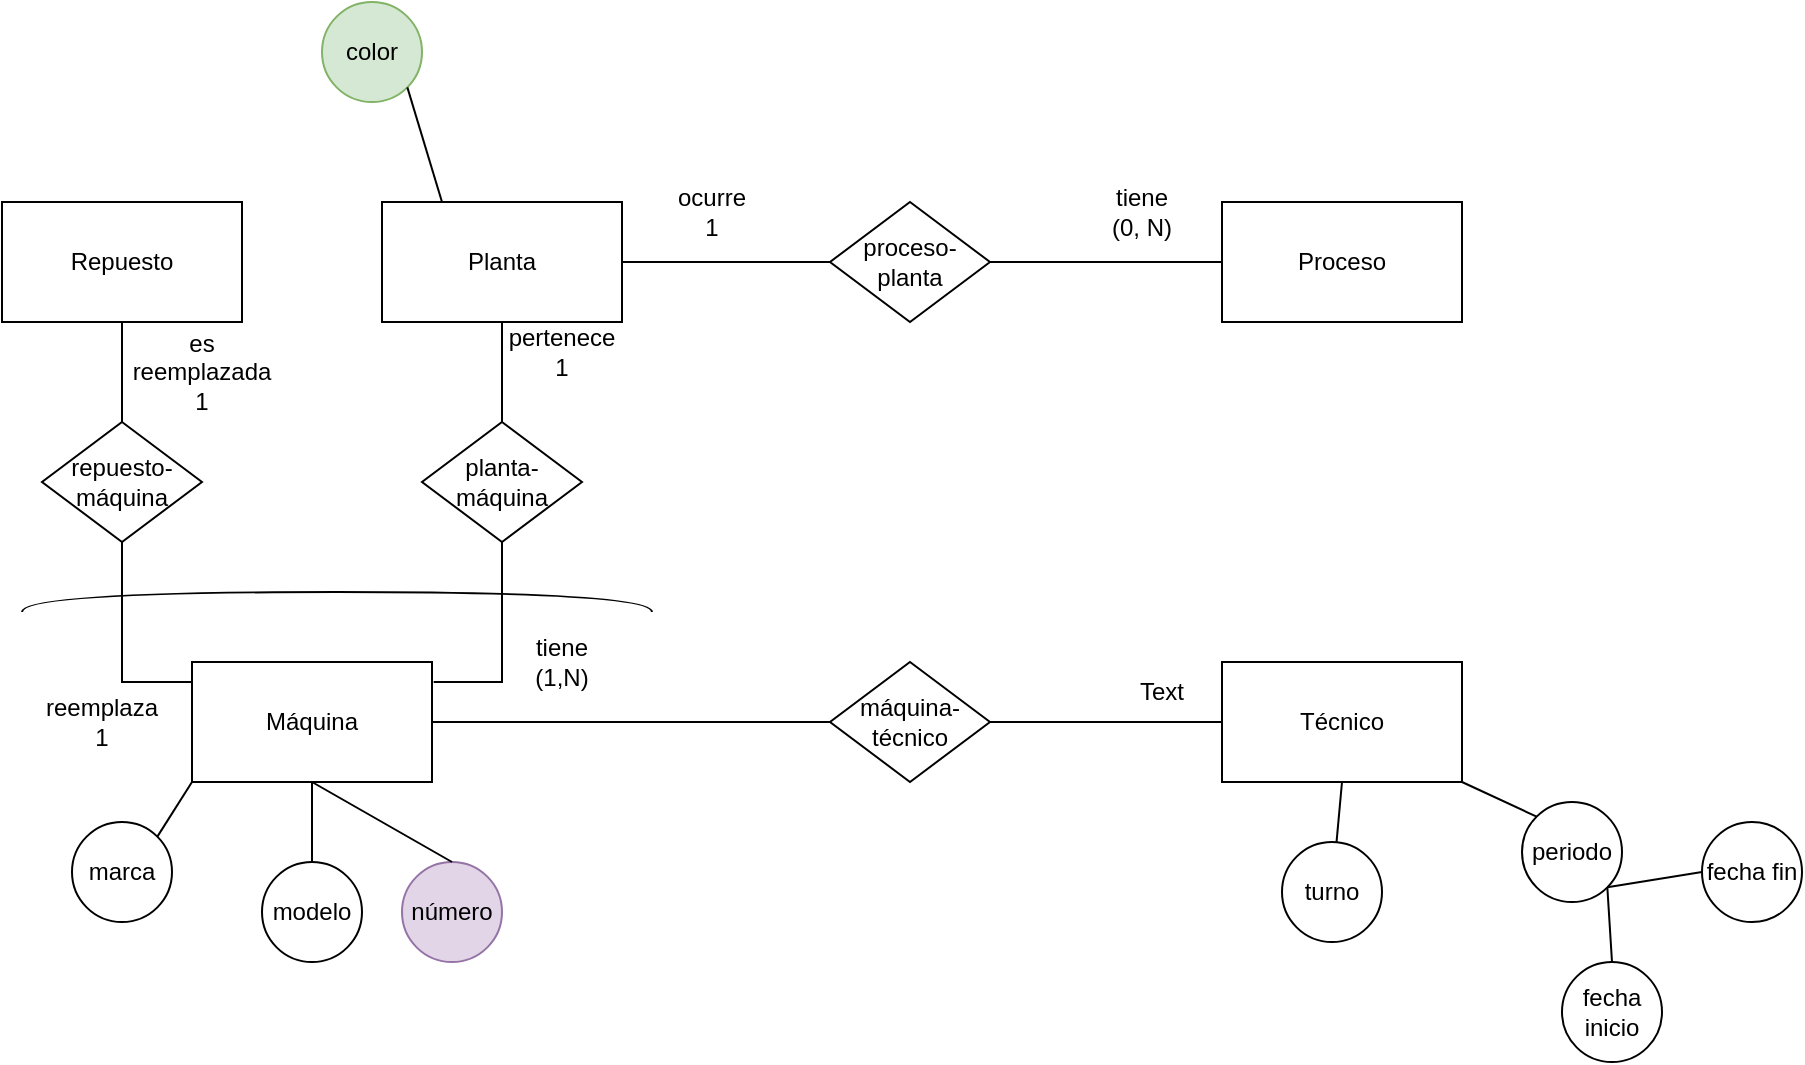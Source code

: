 <mxfile version="24.7.17">
  <diagram name="Página-1" id="GK7xjGF5MkG0o6UKSZeo">
    <mxGraphModel dx="2261" dy="772" grid="1" gridSize="10" guides="1" tooltips="1" connect="1" arrows="1" fold="1" page="1" pageScale="1" pageWidth="827" pageHeight="1169" math="0" shadow="0">
      <root>
        <mxCell id="0" />
        <mxCell id="1" parent="0" />
        <mxCell id="vaa7z4H8c23S9jBAUSb3-2" value="Planta" style="rounded=0;whiteSpace=wrap;html=1;" parent="1" vertex="1">
          <mxGeometry x="150" y="180" width="120" height="60" as="geometry" />
        </mxCell>
        <mxCell id="vaa7z4H8c23S9jBAUSb3-3" value="Proceso" style="rounded=0;whiteSpace=wrap;html=1;" parent="1" vertex="1">
          <mxGeometry x="570" y="180" width="120" height="60" as="geometry" />
        </mxCell>
        <mxCell id="vaa7z4H8c23S9jBAUSb3-4" value="Máquina" style="rounded=0;whiteSpace=wrap;html=1;" parent="1" vertex="1">
          <mxGeometry x="55" y="410" width="120" height="60" as="geometry" />
        </mxCell>
        <mxCell id="vaa7z4H8c23S9jBAUSb3-5" value="Técnico" style="rounded=0;whiteSpace=wrap;html=1;" parent="1" vertex="1">
          <mxGeometry x="570" y="410" width="120" height="60" as="geometry" />
        </mxCell>
        <mxCell id="vaa7z4H8c23S9jBAUSb3-8" value="proceso- planta" style="rhombus;whiteSpace=wrap;html=1;" parent="1" vertex="1">
          <mxGeometry x="374" y="180" width="80" height="60" as="geometry" />
        </mxCell>
        <mxCell id="vaa7z4H8c23S9jBAUSb3-9" value="planta- máquina" style="rhombus;whiteSpace=wrap;html=1;" parent="1" vertex="1">
          <mxGeometry x="170" y="290" width="80" height="60" as="geometry" />
        </mxCell>
        <mxCell id="vaa7z4H8c23S9jBAUSb3-13" value="periodo" style="ellipse;whiteSpace=wrap;html=1;aspect=fixed;" parent="1" vertex="1">
          <mxGeometry x="720" y="480" width="50" height="50" as="geometry" />
        </mxCell>
        <mxCell id="vaa7z4H8c23S9jBAUSb3-14" value="fecha inicio" style="ellipse;whiteSpace=wrap;html=1;aspect=fixed;" parent="1" vertex="1">
          <mxGeometry x="740" y="560" width="50" height="50" as="geometry" />
        </mxCell>
        <mxCell id="vaa7z4H8c23S9jBAUSb3-15" value="fecha fin" style="ellipse;whiteSpace=wrap;html=1;aspect=fixed;" parent="1" vertex="1">
          <mxGeometry x="810" y="490" width="50" height="50" as="geometry" />
        </mxCell>
        <mxCell id="vaa7z4H8c23S9jBAUSb3-16" value="" style="endArrow=none;html=1;rounded=0;entryX=1;entryY=1;entryDx=0;entryDy=0;exitX=0;exitY=0;exitDx=0;exitDy=0;" parent="1" source="vaa7z4H8c23S9jBAUSb3-13" target="vaa7z4H8c23S9jBAUSb3-5" edge="1">
          <mxGeometry width="50" height="50" relative="1" as="geometry">
            <mxPoint x="410" y="350" as="sourcePoint" />
            <mxPoint x="460" y="300" as="targetPoint" />
          </mxGeometry>
        </mxCell>
        <mxCell id="vaa7z4H8c23S9jBAUSb3-17" value="" style="endArrow=none;html=1;rounded=0;entryX=1;entryY=1;entryDx=0;entryDy=0;exitX=0;exitY=0.5;exitDx=0;exitDy=0;" parent="1" source="vaa7z4H8c23S9jBAUSb3-15" target="vaa7z4H8c23S9jBAUSb3-13" edge="1">
          <mxGeometry width="50" height="50" relative="1" as="geometry">
            <mxPoint x="817" y="547" as="sourcePoint" />
            <mxPoint x="780" y="510" as="targetPoint" />
          </mxGeometry>
        </mxCell>
        <mxCell id="vaa7z4H8c23S9jBAUSb3-18" value="" style="endArrow=none;html=1;rounded=0;entryX=1;entryY=1;entryDx=0;entryDy=0;exitX=0.5;exitY=0;exitDx=0;exitDy=0;" parent="1" source="vaa7z4H8c23S9jBAUSb3-14" target="vaa7z4H8c23S9jBAUSb3-13" edge="1">
          <mxGeometry width="50" height="50" relative="1" as="geometry">
            <mxPoint x="747" y="507" as="sourcePoint" />
            <mxPoint x="710" y="470" as="targetPoint" />
          </mxGeometry>
        </mxCell>
        <mxCell id="vaa7z4H8c23S9jBAUSb3-20" value="marca" style="ellipse;whiteSpace=wrap;html=1;aspect=fixed;" parent="1" vertex="1">
          <mxGeometry x="-5" y="490" width="50" height="50" as="geometry" />
        </mxCell>
        <mxCell id="vaa7z4H8c23S9jBAUSb3-21" value="modelo" style="ellipse;whiteSpace=wrap;html=1;aspect=fixed;" parent="1" vertex="1">
          <mxGeometry x="90" y="510" width="50" height="50" as="geometry" />
        </mxCell>
        <mxCell id="vaa7z4H8c23S9jBAUSb3-22" value="número" style="ellipse;whiteSpace=wrap;html=1;aspect=fixed;fillColor=#e1d5e7;strokeColor=#9673a6;" parent="1" vertex="1">
          <mxGeometry x="160" y="510" width="50" height="50" as="geometry" />
        </mxCell>
        <mxCell id="vaa7z4H8c23S9jBAUSb3-23" value="" style="endArrow=none;html=1;rounded=0;entryX=0;entryY=1;entryDx=0;entryDy=0;exitX=1;exitY=0;exitDx=0;exitDy=0;" parent="1" source="vaa7z4H8c23S9jBAUSb3-20" target="vaa7z4H8c23S9jBAUSb3-4" edge="1">
          <mxGeometry width="50" height="50" relative="1" as="geometry">
            <mxPoint x="210" y="430" as="sourcePoint" />
            <mxPoint x="260" y="380" as="targetPoint" />
          </mxGeometry>
        </mxCell>
        <mxCell id="vaa7z4H8c23S9jBAUSb3-24" value="" style="endArrow=none;html=1;rounded=0;entryX=0.5;entryY=1;entryDx=0;entryDy=0;exitX=0.5;exitY=0;exitDx=0;exitDy=0;" parent="1" source="vaa7z4H8c23S9jBAUSb3-21" target="vaa7z4H8c23S9jBAUSb3-4" edge="1">
          <mxGeometry width="50" height="50" relative="1" as="geometry">
            <mxPoint x="123" y="507" as="sourcePoint" />
            <mxPoint x="150" y="460" as="targetPoint" />
          </mxGeometry>
        </mxCell>
        <mxCell id="vaa7z4H8c23S9jBAUSb3-25" value="" style="endArrow=none;html=1;rounded=0;entryX=0.5;entryY=1;entryDx=0;entryDy=0;exitX=0.5;exitY=0;exitDx=0;exitDy=0;" parent="1" source="vaa7z4H8c23S9jBAUSb3-22" target="vaa7z4H8c23S9jBAUSb3-4" edge="1">
          <mxGeometry width="50" height="50" relative="1" as="geometry">
            <mxPoint x="185" y="530" as="sourcePoint" />
            <mxPoint x="210" y="460" as="targetPoint" />
          </mxGeometry>
        </mxCell>
        <mxCell id="vaa7z4H8c23S9jBAUSb3-26" value="turno" style="ellipse;whiteSpace=wrap;html=1;aspect=fixed;" parent="1" vertex="1">
          <mxGeometry x="600" y="500" width="50" height="50" as="geometry" />
        </mxCell>
        <mxCell id="vaa7z4H8c23S9jBAUSb3-27" value="" style="endArrow=none;html=1;rounded=0;entryX=0.5;entryY=1;entryDx=0;entryDy=0;" parent="1" source="vaa7z4H8c23S9jBAUSb3-26" target="vaa7z4H8c23S9jBAUSb3-5" edge="1">
          <mxGeometry width="50" height="50" relative="1" as="geometry">
            <mxPoint x="737" y="497" as="sourcePoint" />
            <mxPoint x="700" y="470" as="targetPoint" />
          </mxGeometry>
        </mxCell>
        <mxCell id="vaa7z4H8c23S9jBAUSb3-28" value="color" style="ellipse;whiteSpace=wrap;html=1;aspect=fixed;fillColor=#d5e8d4;strokeColor=#82b366;" parent="1" vertex="1">
          <mxGeometry x="120" y="80" width="50" height="50" as="geometry" />
        </mxCell>
        <mxCell id="vaa7z4H8c23S9jBAUSb3-29" value="" style="endArrow=none;html=1;rounded=0;entryX=0.25;entryY=0;entryDx=0;entryDy=0;exitX=1;exitY=1;exitDx=0;exitDy=0;" parent="1" source="vaa7z4H8c23S9jBAUSb3-28" target="vaa7z4H8c23S9jBAUSb3-2" edge="1">
          <mxGeometry width="50" height="50" relative="1" as="geometry">
            <mxPoint x="230" y="350" as="sourcePoint" />
            <mxPoint x="280" y="300" as="targetPoint" />
          </mxGeometry>
        </mxCell>
        <mxCell id="vaa7z4H8c23S9jBAUSb3-30" value="Repuesto" style="rounded=0;whiteSpace=wrap;html=1;" parent="1" vertex="1">
          <mxGeometry x="-40" y="180" width="120" height="60" as="geometry" />
        </mxCell>
        <mxCell id="vaa7z4H8c23S9jBAUSb3-31" value="repuesto- máquina" style="rhombus;whiteSpace=wrap;html=1;" parent="1" vertex="1">
          <mxGeometry x="-20" y="290" width="80" height="60" as="geometry" />
        </mxCell>
        <mxCell id="vaa7z4H8c23S9jBAUSb3-33" value="" style="endArrow=none;html=1;rounded=0;exitX=0.003;exitY=0.167;exitDx=0;exitDy=0;entryX=0.5;entryY=1;entryDx=0;entryDy=0;exitPerimeter=0;" parent="1" source="vaa7z4H8c23S9jBAUSb3-4" target="vaa7z4H8c23S9jBAUSb3-31" edge="1">
          <mxGeometry width="50" height="50" relative="1" as="geometry">
            <mxPoint x="170" y="350" as="sourcePoint" />
            <mxPoint x="220" y="300" as="targetPoint" />
            <Array as="points">
              <mxPoint x="20" y="420" />
            </Array>
          </mxGeometry>
        </mxCell>
        <mxCell id="vaa7z4H8c23S9jBAUSb3-34" value="" style="endArrow=none;html=1;rounded=0;entryX=0.5;entryY=1;entryDx=0;entryDy=0;exitX=1.007;exitY=0.167;exitDx=0;exitDy=0;exitPerimeter=0;" parent="1" source="vaa7z4H8c23S9jBAUSb3-4" target="vaa7z4H8c23S9jBAUSb3-9" edge="1">
          <mxGeometry width="50" height="50" relative="1" as="geometry">
            <mxPoint x="180" y="421" as="sourcePoint" />
            <mxPoint x="210" y="350" as="targetPoint" />
            <Array as="points">
              <mxPoint x="210" y="420" />
            </Array>
          </mxGeometry>
        </mxCell>
        <mxCell id="vaa7z4H8c23S9jBAUSb3-35" value="" style="shape=requiredInterface;html=1;verticalLabelPosition=bottom;sketch=0;rotation=-90;" parent="1" vertex="1">
          <mxGeometry x="122.5" y="222.5" width="10" height="315" as="geometry" />
        </mxCell>
        <mxCell id="vaa7z4H8c23S9jBAUSb3-37" value="" style="endArrow=none;html=1;rounded=0;entryX=0.5;entryY=1;entryDx=0;entryDy=0;exitX=0.5;exitY=0;exitDx=0;exitDy=0;" parent="1" source="vaa7z4H8c23S9jBAUSb3-9" target="vaa7z4H8c23S9jBAUSb3-2" edge="1">
          <mxGeometry width="50" height="50" relative="1" as="geometry">
            <mxPoint x="240" y="250" as="sourcePoint" />
            <mxPoint x="290" y="200" as="targetPoint" />
          </mxGeometry>
        </mxCell>
        <mxCell id="vaa7z4H8c23S9jBAUSb3-38" value="" style="endArrow=none;html=1;rounded=0;entryX=0.5;entryY=1;entryDx=0;entryDy=0;exitX=0.5;exitY=0;exitDx=0;exitDy=0;" parent="1" source="vaa7z4H8c23S9jBAUSb3-31" target="vaa7z4H8c23S9jBAUSb3-30" edge="1">
          <mxGeometry width="50" height="50" relative="1" as="geometry">
            <mxPoint x="220" y="290" as="sourcePoint" />
            <mxPoint x="220" y="250" as="targetPoint" />
          </mxGeometry>
        </mxCell>
        <mxCell id="vaa7z4H8c23S9jBAUSb3-39" value="es reemplazada&lt;div&gt;1&lt;/div&gt;" style="text;html=1;align=center;verticalAlign=middle;whiteSpace=wrap;rounded=0;" parent="1" vertex="1">
          <mxGeometry x="30" y="250" width="60" height="30" as="geometry" />
        </mxCell>
        <mxCell id="vaa7z4H8c23S9jBAUSb3-40" value="reemplaza&lt;div&gt;1&lt;/div&gt;" style="text;html=1;align=center;verticalAlign=middle;whiteSpace=wrap;rounded=0;" parent="1" vertex="1">
          <mxGeometry x="-20" y="425" width="60" height="30" as="geometry" />
        </mxCell>
        <mxCell id="vaa7z4H8c23S9jBAUSb3-41" value="pertenece&lt;div&gt;1&lt;/div&gt;" style="text;html=1;align=center;verticalAlign=middle;whiteSpace=wrap;rounded=0;" parent="1" vertex="1">
          <mxGeometry x="210" y="240" width="60" height="30" as="geometry" />
        </mxCell>
        <mxCell id="vaa7z4H8c23S9jBAUSb3-42" value="tiene&lt;div&gt;(1,N)&lt;/div&gt;" style="text;html=1;align=center;verticalAlign=middle;whiteSpace=wrap;rounded=0;" parent="1" vertex="1">
          <mxGeometry x="210" y="395" width="60" height="30" as="geometry" />
        </mxCell>
        <mxCell id="vaa7z4H8c23S9jBAUSb3-43" value="" style="endArrow=none;html=1;rounded=0;entryX=0;entryY=0.5;entryDx=0;entryDy=0;exitX=1;exitY=0.5;exitDx=0;exitDy=0;" parent="1" source="vaa7z4H8c23S9jBAUSb3-2" target="vaa7z4H8c23S9jBAUSb3-8" edge="1">
          <mxGeometry width="50" height="50" relative="1" as="geometry">
            <mxPoint x="210" y="370" as="sourcePoint" />
            <mxPoint x="260" y="320" as="targetPoint" />
          </mxGeometry>
        </mxCell>
        <mxCell id="vaa7z4H8c23S9jBAUSb3-44" value="" style="endArrow=none;html=1;rounded=0;entryX=0;entryY=0.5;entryDx=0;entryDy=0;exitX=1;exitY=0.5;exitDx=0;exitDy=0;" parent="1" source="vaa7z4H8c23S9jBAUSb3-8" target="vaa7z4H8c23S9jBAUSb3-3" edge="1">
          <mxGeometry width="50" height="50" relative="1" as="geometry">
            <mxPoint x="280" y="220" as="sourcePoint" />
            <mxPoint x="384" y="220" as="targetPoint" />
          </mxGeometry>
        </mxCell>
        <mxCell id="vaa7z4H8c23S9jBAUSb3-45" value="&lt;div&gt;ocurre&lt;/div&gt;&lt;div&gt;1&lt;/div&gt;" style="text;html=1;align=center;verticalAlign=middle;whiteSpace=wrap;rounded=0;" parent="1" vertex="1">
          <mxGeometry x="270" y="170" width="90" height="30" as="geometry" />
        </mxCell>
        <mxCell id="vaa7z4H8c23S9jBAUSb3-46" value="tiene&lt;div&gt;(0, N)&lt;/div&gt;" style="text;html=1;align=center;verticalAlign=middle;whiteSpace=wrap;rounded=0;" parent="1" vertex="1">
          <mxGeometry x="500" y="170" width="60" height="30" as="geometry" />
        </mxCell>
        <mxCell id="vaa7z4H8c23S9jBAUSb3-47" value="máquina- técnico" style="rhombus;whiteSpace=wrap;html=1;" parent="1" vertex="1">
          <mxGeometry x="374" y="410" width="80" height="60" as="geometry" />
        </mxCell>
        <mxCell id="vaa7z4H8c23S9jBAUSb3-48" value="" style="endArrow=none;html=1;rounded=0;entryX=0;entryY=0.5;entryDx=0;entryDy=0;exitX=1;exitY=0.5;exitDx=0;exitDy=0;" parent="1" source="vaa7z4H8c23S9jBAUSb3-47" target="vaa7z4H8c23S9jBAUSb3-5" edge="1">
          <mxGeometry width="50" height="50" relative="1" as="geometry">
            <mxPoint x="420" y="420" as="sourcePoint" />
            <mxPoint x="470" y="370" as="targetPoint" />
          </mxGeometry>
        </mxCell>
        <mxCell id="vaa7z4H8c23S9jBAUSb3-49" value="" style="endArrow=none;html=1;rounded=0;entryX=0;entryY=0.5;entryDx=0;entryDy=0;exitX=1;exitY=0.5;exitDx=0;exitDy=0;" parent="1" source="vaa7z4H8c23S9jBAUSb3-4" target="vaa7z4H8c23S9jBAUSb3-47" edge="1">
          <mxGeometry width="50" height="50" relative="1" as="geometry">
            <mxPoint x="464" y="450" as="sourcePoint" />
            <mxPoint x="580" y="450" as="targetPoint" />
          </mxGeometry>
        </mxCell>
        <mxCell id="vaa7z4H8c23S9jBAUSb3-50" value="Text" style="text;html=1;align=center;verticalAlign=middle;whiteSpace=wrap;rounded=0;" parent="1" vertex="1">
          <mxGeometry x="510" y="410" width="60" height="30" as="geometry" />
        </mxCell>
      </root>
    </mxGraphModel>
  </diagram>
</mxfile>
